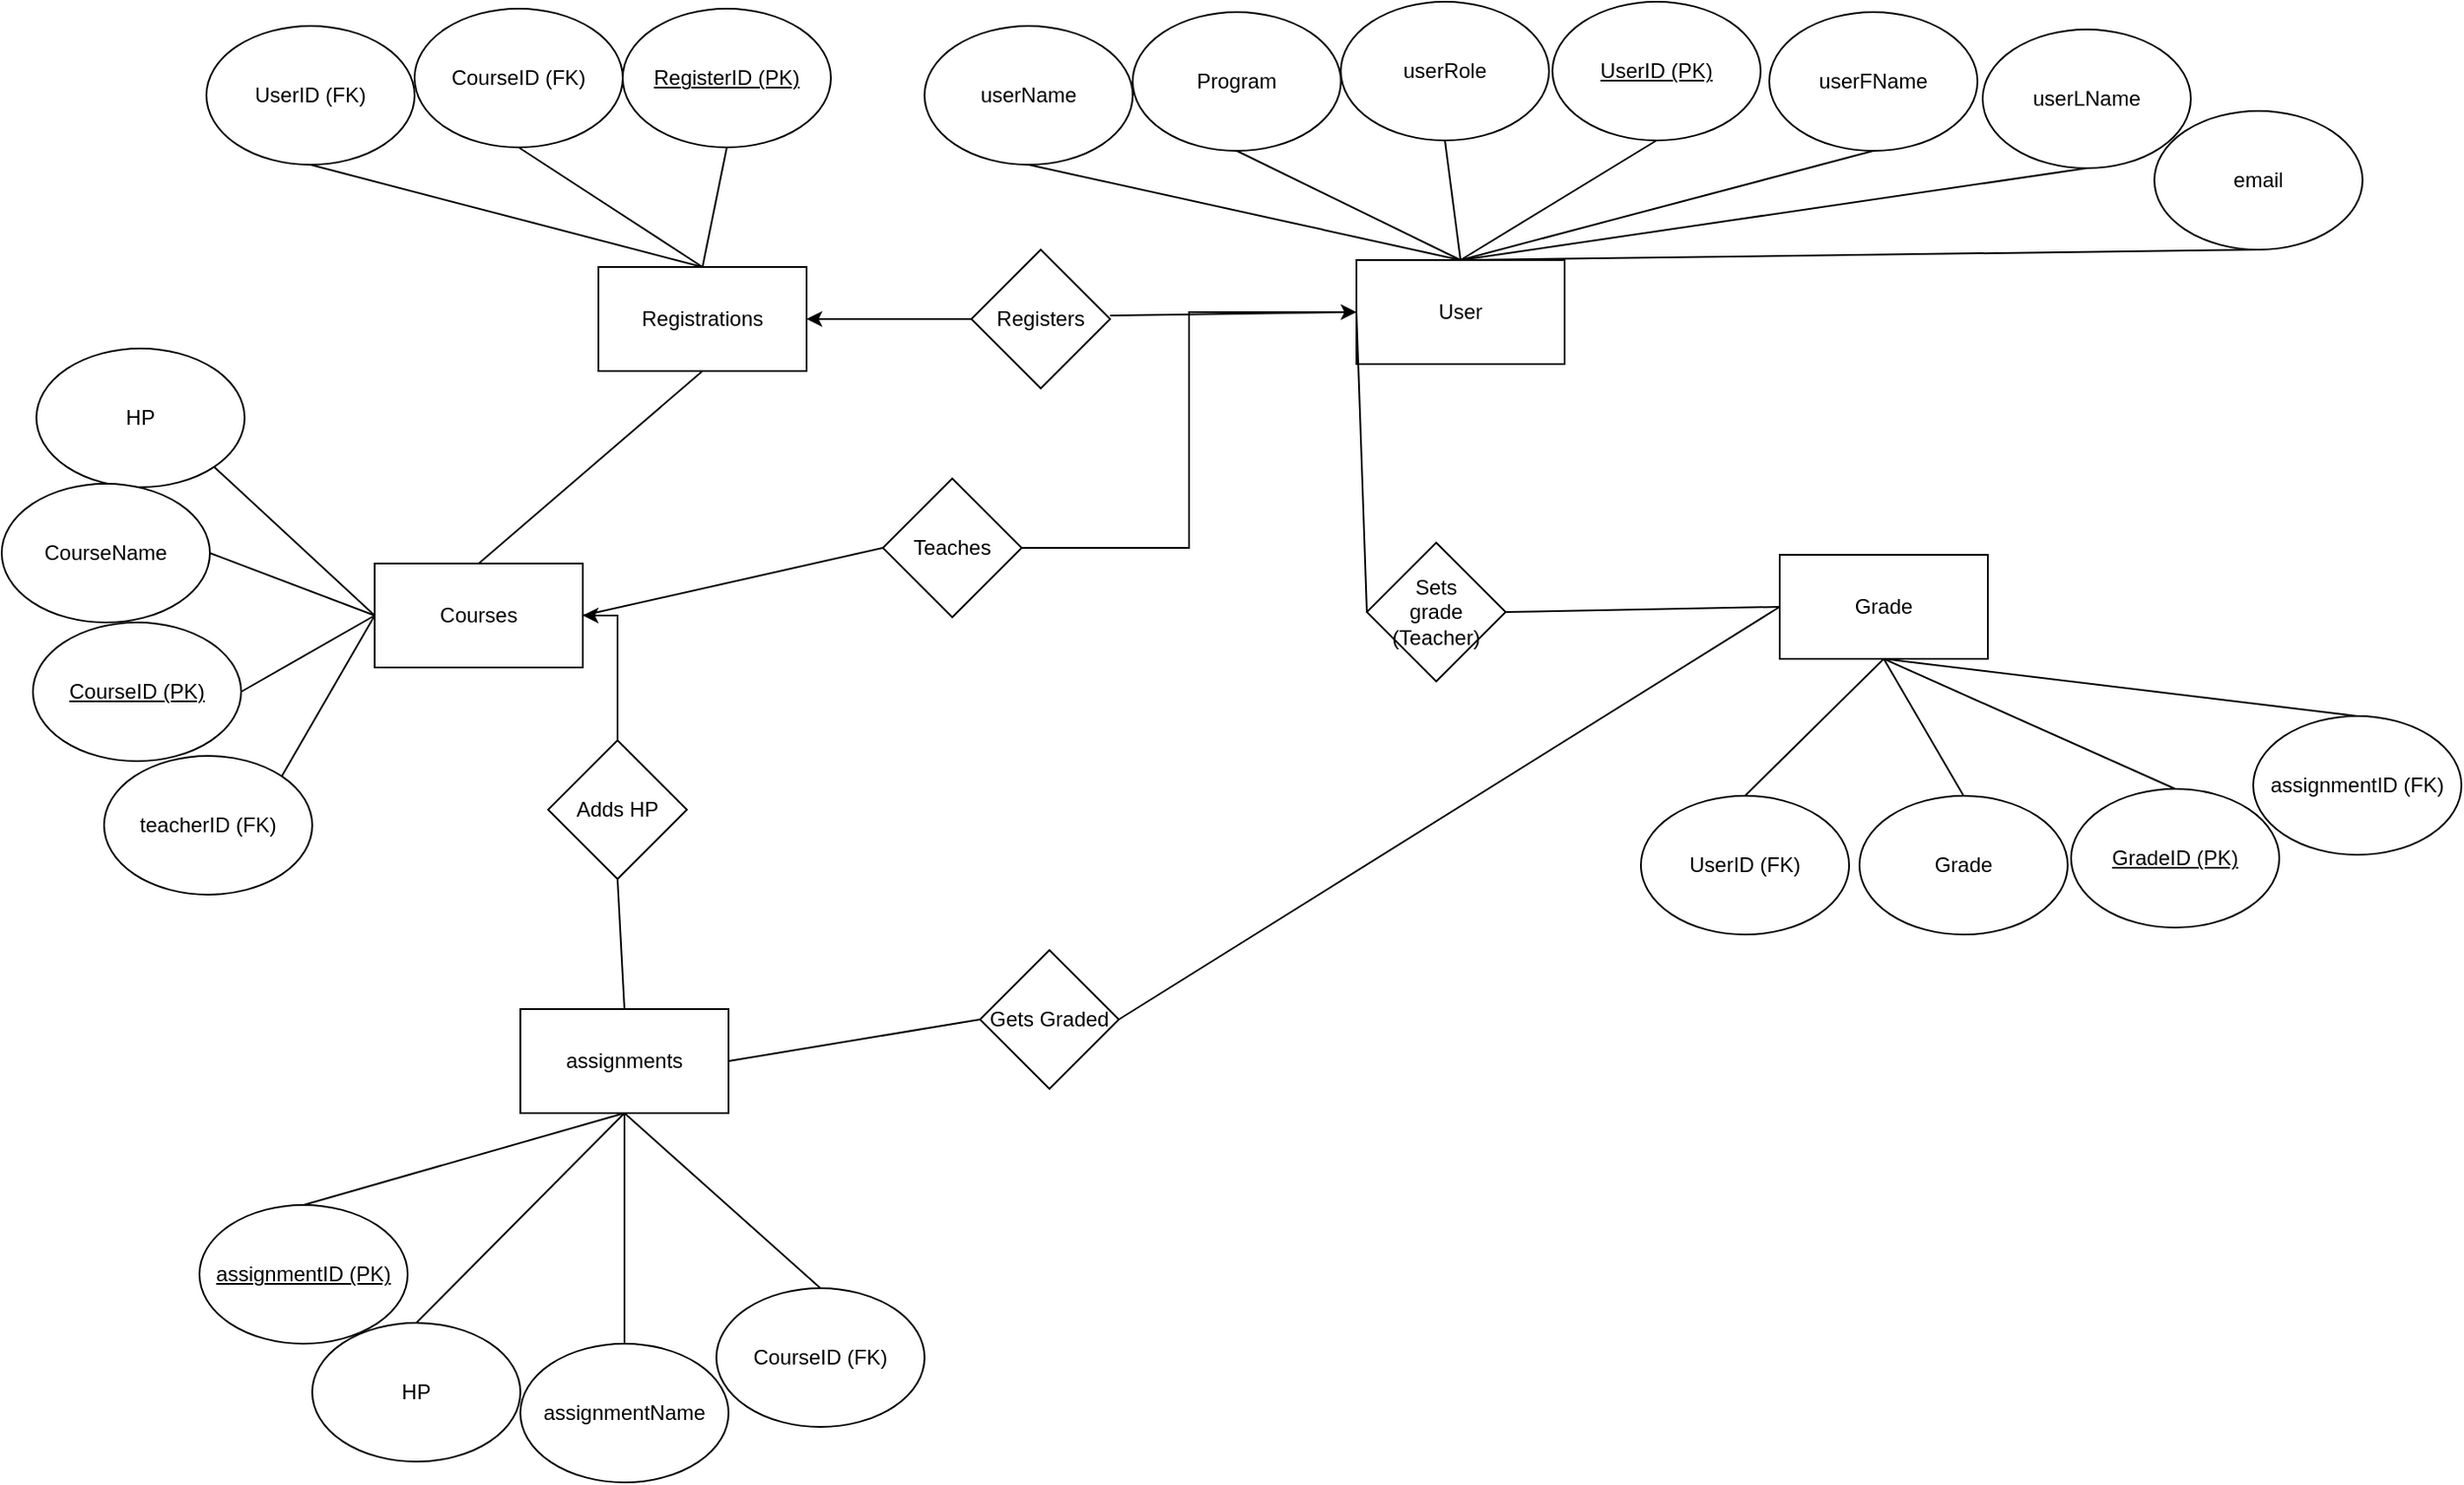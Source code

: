 <mxfile version="24.3.1" type="device">
  <diagram name="Sida-1" id="ZSHXloMIMJ0OL709_Z-S">
    <mxGraphModel dx="1434" dy="746" grid="0" gridSize="10" guides="1" tooltips="1" connect="1" arrows="1" fold="1" page="1" pageScale="1" pageWidth="3300" pageHeight="2339" background="none" math="0" shadow="0">
      <root>
        <mxCell id="0" />
        <mxCell id="1" parent="0" />
        <mxCell id="VXKyGiBqLzNJlX9-l6_K-16" value="User" style="rounded=0;whiteSpace=wrap;html=1;" parent="1" vertex="1">
          <mxGeometry x="785" y="149" width="120" height="60" as="geometry" />
        </mxCell>
        <mxCell id="VXKyGiBqLzNJlX9-l6_K-17" value="&lt;u&gt;UserID (PK)&lt;/u&gt;" style="ellipse;whiteSpace=wrap;html=1;" parent="1" vertex="1">
          <mxGeometry x="898" width="120" height="80" as="geometry" />
        </mxCell>
        <mxCell id="VXKyGiBqLzNJlX9-l6_K-26" value="Courses" style="rounded=0;whiteSpace=wrap;html=1;" parent="1" vertex="1">
          <mxGeometry x="219" y="324" width="120" height="60" as="geometry" />
        </mxCell>
        <mxCell id="VXKyGiBqLzNJlX9-l6_K-28" value="assignments" style="rounded=0;whiteSpace=wrap;html=1;" parent="1" vertex="1">
          <mxGeometry x="303" y="581" width="120" height="60" as="geometry" />
        </mxCell>
        <mxCell id="VXKyGiBqLzNJlX9-l6_K-29" value="HP" style="ellipse;whiteSpace=wrap;html=1;" parent="1" vertex="1">
          <mxGeometry x="183" y="762" width="120" height="80" as="geometry" />
        </mxCell>
        <mxCell id="VXKyGiBqLzNJlX9-l6_K-30" value="Grade" style="rounded=0;whiteSpace=wrap;html=1;" parent="1" vertex="1">
          <mxGeometry x="1029" y="319" width="120" height="60" as="geometry" />
        </mxCell>
        <mxCell id="VXKyGiBqLzNJlX9-l6_K-33" value="Registrations" style="rounded=0;whiteSpace=wrap;html=1;" parent="1" vertex="1">
          <mxGeometry x="348" y="153" width="120" height="60" as="geometry" />
        </mxCell>
        <mxCell id="VXKyGiBqLzNJlX9-l6_K-34" value="&lt;u&gt;RegisterID (PK)&lt;/u&gt;" style="ellipse;whiteSpace=wrap;html=1;" parent="1" vertex="1">
          <mxGeometry x="362" y="4" width="120" height="80" as="geometry" />
        </mxCell>
        <mxCell id="VXKyGiBqLzNJlX9-l6_K-47" value="HP" style="ellipse;whiteSpace=wrap;html=1;" parent="1" vertex="1">
          <mxGeometry x="24" y="200" width="120" height="80" as="geometry" />
        </mxCell>
        <mxCell id="VXKyGiBqLzNJlX9-l6_K-48" value="CourseName" style="ellipse;whiteSpace=wrap;html=1;" parent="1" vertex="1">
          <mxGeometry x="4" y="278" width="120" height="80" as="geometry" />
        </mxCell>
        <mxCell id="VXKyGiBqLzNJlX9-l6_K-49" value="teacherID (FK)" style="ellipse;whiteSpace=wrap;html=1;" parent="1" vertex="1">
          <mxGeometry x="63" y="435" width="120" height="80" as="geometry" />
        </mxCell>
        <mxCell id="VXKyGiBqLzNJlX9-l6_K-50" value="&lt;u&gt;CourseID (PK)&lt;/u&gt;" style="ellipse;whiteSpace=wrap;html=1;" parent="1" vertex="1">
          <mxGeometry x="22" y="358" width="120" height="80" as="geometry" />
        </mxCell>
        <mxCell id="VXKyGiBqLzNJlX9-l6_K-55" value="" style="endArrow=none;html=1;rounded=0;entryX=1;entryY=1;entryDx=0;entryDy=0;exitX=0;exitY=0.5;exitDx=0;exitDy=0;" parent="1" source="VXKyGiBqLzNJlX9-l6_K-26" target="VXKyGiBqLzNJlX9-l6_K-47" edge="1">
          <mxGeometry width="50" height="50" relative="1" as="geometry">
            <mxPoint x="124" y="335" as="sourcePoint" />
            <mxPoint x="174" y="285" as="targetPoint" />
          </mxGeometry>
        </mxCell>
        <mxCell id="VXKyGiBqLzNJlX9-l6_K-57" value="" style="endArrow=none;html=1;rounded=0;exitX=1;exitY=0.5;exitDx=0;exitDy=0;entryX=0;entryY=0.5;entryDx=0;entryDy=0;" parent="1" source="VXKyGiBqLzNJlX9-l6_K-48" target="VXKyGiBqLzNJlX9-l6_K-26" edge="1">
          <mxGeometry width="50" height="50" relative="1" as="geometry">
            <mxPoint x="364" y="276" as="sourcePoint" />
            <mxPoint x="414" y="226" as="targetPoint" />
          </mxGeometry>
        </mxCell>
        <mxCell id="VXKyGiBqLzNJlX9-l6_K-58" value="" style="endArrow=none;html=1;rounded=0;exitX=1;exitY=0.5;exitDx=0;exitDy=0;entryX=0;entryY=0.5;entryDx=0;entryDy=0;" parent="1" source="VXKyGiBqLzNJlX9-l6_K-50" target="VXKyGiBqLzNJlX9-l6_K-26" edge="1">
          <mxGeometry width="50" height="50" relative="1" as="geometry">
            <mxPoint x="364" y="276" as="sourcePoint" />
            <mxPoint x="414" y="226" as="targetPoint" />
          </mxGeometry>
        </mxCell>
        <mxCell id="VXKyGiBqLzNJlX9-l6_K-59" value="" style="endArrow=none;html=1;rounded=0;exitX=1;exitY=0;exitDx=0;exitDy=0;entryX=0;entryY=0.5;entryDx=0;entryDy=0;" parent="1" source="VXKyGiBqLzNJlX9-l6_K-49" target="VXKyGiBqLzNJlX9-l6_K-26" edge="1">
          <mxGeometry width="50" height="50" relative="1" as="geometry">
            <mxPoint x="213" y="483" as="sourcePoint" />
            <mxPoint x="263" y="433" as="targetPoint" />
          </mxGeometry>
        </mxCell>
        <mxCell id="VXKyGiBqLzNJlX9-l6_K-62" value="assignmentName" style="ellipse;whiteSpace=wrap;html=1;" parent="1" vertex="1">
          <mxGeometry x="303" y="774" width="120" height="80" as="geometry" />
        </mxCell>
        <mxCell id="VXKyGiBqLzNJlX9-l6_K-63" value="&lt;u&gt;assignmentID (PK)&lt;/u&gt;" style="ellipse;whiteSpace=wrap;html=1;" parent="1" vertex="1">
          <mxGeometry x="118" y="694" width="120" height="80" as="geometry" />
        </mxCell>
        <mxCell id="VXKyGiBqLzNJlX9-l6_K-64" value="CourseID (FK)" style="ellipse;whiteSpace=wrap;html=1;" parent="1" vertex="1">
          <mxGeometry x="416" y="742" width="120" height="80" as="geometry" />
        </mxCell>
        <mxCell id="VXKyGiBqLzNJlX9-l6_K-65" value="" style="endArrow=none;html=1;rounded=0;entryX=0.5;entryY=0;entryDx=0;entryDy=0;exitX=0.5;exitY=1;exitDx=0;exitDy=0;" parent="1" source="VXKyGiBqLzNJlX9-l6_K-28" target="VXKyGiBqLzNJlX9-l6_K-63" edge="1">
          <mxGeometry width="50" height="50" relative="1" as="geometry">
            <mxPoint x="377" y="574" as="sourcePoint" />
            <mxPoint x="427" y="524" as="targetPoint" />
          </mxGeometry>
        </mxCell>
        <mxCell id="VXKyGiBqLzNJlX9-l6_K-66" value="" style="endArrow=none;html=1;rounded=0;exitX=0.5;exitY=0;exitDx=0;exitDy=0;entryX=0.5;entryY=1;entryDx=0;entryDy=0;" parent="1" source="VXKyGiBqLzNJlX9-l6_K-64" target="VXKyGiBqLzNJlX9-l6_K-28" edge="1">
          <mxGeometry width="50" height="50" relative="1" as="geometry">
            <mxPoint x="377" y="574" as="sourcePoint" />
            <mxPoint x="427" y="524" as="targetPoint" />
          </mxGeometry>
        </mxCell>
        <mxCell id="VXKyGiBqLzNJlX9-l6_K-67" value="" style="endArrow=none;html=1;rounded=0;exitX=0.5;exitY=0;exitDx=0;exitDy=0;entryX=0.5;entryY=1;entryDx=0;entryDy=0;" parent="1" source="VXKyGiBqLzNJlX9-l6_K-62" target="VXKyGiBqLzNJlX9-l6_K-28" edge="1">
          <mxGeometry width="50" height="50" relative="1" as="geometry">
            <mxPoint x="377" y="574" as="sourcePoint" />
            <mxPoint x="427" y="524" as="targetPoint" />
          </mxGeometry>
        </mxCell>
        <mxCell id="VXKyGiBqLzNJlX9-l6_K-69" value="" style="endArrow=none;html=1;rounded=0;entryX=0.5;entryY=0;entryDx=0;entryDy=0;exitX=0.5;exitY=1;exitDx=0;exitDy=0;" parent="1" source="VXKyGiBqLzNJlX9-l6_K-28" target="VXKyGiBqLzNJlX9-l6_K-29" edge="1">
          <mxGeometry width="50" height="50" relative="1" as="geometry">
            <mxPoint x="377" y="574" as="sourcePoint" />
            <mxPoint x="427" y="524" as="targetPoint" />
          </mxGeometry>
        </mxCell>
        <mxCell id="VXKyGiBqLzNJlX9-l6_K-71" value="UserID (FK)" style="ellipse;whiteSpace=wrap;html=1;" parent="1" vertex="1">
          <mxGeometry x="949" y="458" width="120" height="80" as="geometry" />
        </mxCell>
        <mxCell id="VXKyGiBqLzNJlX9-l6_K-75" value="" style="endArrow=none;html=1;rounded=0;exitX=0.5;exitY=0;exitDx=0;exitDy=0;entryX=0.5;entryY=1;entryDx=0;entryDy=0;" parent="1" source="VXKyGiBqLzNJlX9-l6_K-71" target="VXKyGiBqLzNJlX9-l6_K-30" edge="1">
          <mxGeometry width="50" height="50" relative="1" as="geometry">
            <mxPoint x="377" y="474" as="sourcePoint" />
            <mxPoint x="427" y="424" as="targetPoint" />
          </mxGeometry>
        </mxCell>
        <mxCell id="VXKyGiBqLzNJlX9-l6_K-77" value="UserID (FK)" style="ellipse;whiteSpace=wrap;html=1;" parent="1" vertex="1">
          <mxGeometry x="122" y="14" width="120" height="80" as="geometry" />
        </mxCell>
        <mxCell id="VXKyGiBqLzNJlX9-l6_K-78" value="CourseID (FK)" style="ellipse;whiteSpace=wrap;html=1;" parent="1" vertex="1">
          <mxGeometry x="242" y="4" width="120" height="80" as="geometry" />
        </mxCell>
        <mxCell id="VXKyGiBqLzNJlX9-l6_K-79" value="" style="endArrow=none;html=1;rounded=0;entryX=0.5;entryY=1;entryDx=0;entryDy=0;exitX=0.5;exitY=0;exitDx=0;exitDy=0;" parent="1" source="VXKyGiBqLzNJlX9-l6_K-33" target="VXKyGiBqLzNJlX9-l6_K-34" edge="1">
          <mxGeometry width="50" height="50" relative="1" as="geometry">
            <mxPoint x="377" y="274" as="sourcePoint" />
            <mxPoint x="427" y="224" as="targetPoint" />
          </mxGeometry>
        </mxCell>
        <mxCell id="VXKyGiBqLzNJlX9-l6_K-80" value="" style="endArrow=none;html=1;rounded=0;entryX=0.5;entryY=1;entryDx=0;entryDy=0;exitX=0.5;exitY=0;exitDx=0;exitDy=0;" parent="1" source="VXKyGiBqLzNJlX9-l6_K-33" target="VXKyGiBqLzNJlX9-l6_K-78" edge="1">
          <mxGeometry width="50" height="50" relative="1" as="geometry">
            <mxPoint x="377" y="274" as="sourcePoint" />
            <mxPoint x="427" y="224" as="targetPoint" />
          </mxGeometry>
        </mxCell>
        <mxCell id="VXKyGiBqLzNJlX9-l6_K-81" value="" style="endArrow=none;html=1;rounded=0;exitX=0.5;exitY=1;exitDx=0;exitDy=0;entryX=0.5;entryY=0;entryDx=0;entryDy=0;" parent="1" source="VXKyGiBqLzNJlX9-l6_K-77" target="VXKyGiBqLzNJlX9-l6_K-33" edge="1">
          <mxGeometry width="50" height="50" relative="1" as="geometry">
            <mxPoint x="377" y="274" as="sourcePoint" />
            <mxPoint x="427" y="224" as="targetPoint" />
          </mxGeometry>
        </mxCell>
        <mxCell id="VXKyGiBqLzNJlX9-l6_K-85" value="Program" style="ellipse;whiteSpace=wrap;html=1;" parent="1" vertex="1">
          <mxGeometry x="656" y="6" width="120" height="80" as="geometry" />
        </mxCell>
        <mxCell id="VXKyGiBqLzNJlX9-l6_K-86" value="userLName" style="ellipse;whiteSpace=wrap;html=1;" parent="1" vertex="1">
          <mxGeometry x="1146" y="16" width="120" height="80" as="geometry" />
        </mxCell>
        <mxCell id="VXKyGiBqLzNJlX9-l6_K-87" value="userFName" style="ellipse;whiteSpace=wrap;html=1;" parent="1" vertex="1">
          <mxGeometry x="1023" y="6" width="120" height="80" as="geometry" />
        </mxCell>
        <mxCell id="VXKyGiBqLzNJlX9-l6_K-88" value="userRole" style="ellipse;whiteSpace=wrap;html=1;" parent="1" vertex="1">
          <mxGeometry x="776" width="120" height="80" as="geometry" />
        </mxCell>
        <mxCell id="VXKyGiBqLzNJlX9-l6_K-90" value="" style="endArrow=none;html=1;rounded=0;entryX=0.5;entryY=1;entryDx=0;entryDy=0;exitX=0.5;exitY=0;exitDx=0;exitDy=0;" parent="1" source="VXKyGiBqLzNJlX9-l6_K-16" target="VXKyGiBqLzNJlX9-l6_K-85" edge="1">
          <mxGeometry width="50" height="50" relative="1" as="geometry">
            <mxPoint x="957" y="375" as="sourcePoint" />
            <mxPoint x="1007" y="325" as="targetPoint" />
          </mxGeometry>
        </mxCell>
        <mxCell id="VXKyGiBqLzNJlX9-l6_K-91" value="" style="endArrow=none;html=1;rounded=0;entryX=0.5;entryY=1;entryDx=0;entryDy=0;exitX=0.5;exitY=0;exitDx=0;exitDy=0;" parent="1" source="VXKyGiBqLzNJlX9-l6_K-16" target="VXKyGiBqLzNJlX9-l6_K-86" edge="1">
          <mxGeometry width="50" height="50" relative="1" as="geometry">
            <mxPoint x="957" y="375" as="sourcePoint" />
            <mxPoint x="1007" y="325" as="targetPoint" />
          </mxGeometry>
        </mxCell>
        <mxCell id="VXKyGiBqLzNJlX9-l6_K-92" value="" style="endArrow=none;html=1;rounded=0;entryX=0.5;entryY=1;entryDx=0;entryDy=0;exitX=0.5;exitY=0;exitDx=0;exitDy=0;" parent="1" source="VXKyGiBqLzNJlX9-l6_K-16" target="VXKyGiBqLzNJlX9-l6_K-88" edge="1">
          <mxGeometry width="50" height="50" relative="1" as="geometry">
            <mxPoint x="957" y="375" as="sourcePoint" />
            <mxPoint x="1007" y="325" as="targetPoint" />
          </mxGeometry>
        </mxCell>
        <mxCell id="VXKyGiBqLzNJlX9-l6_K-93" value="" style="endArrow=none;html=1;rounded=0;entryX=0.5;entryY=1;entryDx=0;entryDy=0;exitX=0.5;exitY=0;exitDx=0;exitDy=0;" parent="1" source="VXKyGiBqLzNJlX9-l6_K-16" target="VXKyGiBqLzNJlX9-l6_K-17" edge="1">
          <mxGeometry width="50" height="50" relative="1" as="geometry">
            <mxPoint x="957" y="375" as="sourcePoint" />
            <mxPoint x="1007" y="325" as="targetPoint" />
          </mxGeometry>
        </mxCell>
        <mxCell id="VXKyGiBqLzNJlX9-l6_K-94" value="" style="endArrow=none;html=1;rounded=0;entryX=0.5;entryY=1;entryDx=0;entryDy=0;exitX=0.5;exitY=0;exitDx=0;exitDy=0;" parent="1" source="VXKyGiBqLzNJlX9-l6_K-16" target="VXKyGiBqLzNJlX9-l6_K-87" edge="1">
          <mxGeometry width="50" height="50" relative="1" as="geometry">
            <mxPoint x="957" y="375" as="sourcePoint" />
            <mxPoint x="1007" y="325" as="targetPoint" />
          </mxGeometry>
        </mxCell>
        <mxCell id="VXKyGiBqLzNJlX9-l6_K-95" value="Grade" style="ellipse;whiteSpace=wrap;html=1;" parent="1" vertex="1">
          <mxGeometry x="1075" y="458" width="120" height="80" as="geometry" />
        </mxCell>
        <mxCell id="VXKyGiBqLzNJlX9-l6_K-96" value="assignmentID (FK)" style="ellipse;whiteSpace=wrap;html=1;" parent="1" vertex="1">
          <mxGeometry x="1302" y="412" width="120" height="80" as="geometry" />
        </mxCell>
        <mxCell id="VXKyGiBqLzNJlX9-l6_K-97" value="&lt;u&gt;GradeID (PK)&lt;/u&gt;" style="ellipse;whiteSpace=wrap;html=1;" parent="1" vertex="1">
          <mxGeometry x="1197" y="454" width="120" height="80" as="geometry" />
        </mxCell>
        <mxCell id="VXKyGiBqLzNJlX9-l6_K-99" value="" style="endArrow=none;html=1;rounded=0;exitX=0.5;exitY=0;exitDx=0;exitDy=0;entryX=0.5;entryY=1;entryDx=0;entryDy=0;" parent="1" source="VXKyGiBqLzNJlX9-l6_K-95" target="VXKyGiBqLzNJlX9-l6_K-30" edge="1">
          <mxGeometry width="50" height="50" relative="1" as="geometry">
            <mxPoint x="920" y="374" as="sourcePoint" />
            <mxPoint x="970" y="324" as="targetPoint" />
          </mxGeometry>
        </mxCell>
        <mxCell id="VXKyGiBqLzNJlX9-l6_K-100" value="" style="endArrow=none;html=1;rounded=0;exitX=0.5;exitY=0;exitDx=0;exitDy=0;entryX=0.5;entryY=1;entryDx=0;entryDy=0;" parent="1" source="VXKyGiBqLzNJlX9-l6_K-97" target="VXKyGiBqLzNJlX9-l6_K-30" edge="1">
          <mxGeometry width="50" height="50" relative="1" as="geometry">
            <mxPoint x="920" y="374" as="sourcePoint" />
            <mxPoint x="970" y="324" as="targetPoint" />
          </mxGeometry>
        </mxCell>
        <mxCell id="VXKyGiBqLzNJlX9-l6_K-101" value="" style="endArrow=none;html=1;rounded=0;entryX=0.5;entryY=0;entryDx=0;entryDy=0;exitX=0.5;exitY=1;exitDx=0;exitDy=0;" parent="1" source="VXKyGiBqLzNJlX9-l6_K-30" target="VXKyGiBqLzNJlX9-l6_K-96" edge="1">
          <mxGeometry width="50" height="50" relative="1" as="geometry">
            <mxPoint x="920" y="374" as="sourcePoint" />
            <mxPoint x="970" y="324" as="targetPoint" />
          </mxGeometry>
        </mxCell>
        <mxCell id="NftuAMmTHWeU5gFb8gS5-18" style="edgeStyle=orthogonalEdgeStyle;rounded=0;orthogonalLoop=1;jettySize=auto;html=1;entryX=1;entryY=0.5;entryDx=0;entryDy=0;" parent="1" source="NftuAMmTHWeU5gFb8gS5-1" target="VXKyGiBqLzNJlX9-l6_K-33" edge="1">
          <mxGeometry relative="1" as="geometry" />
        </mxCell>
        <mxCell id="NftuAMmTHWeU5gFb8gS5-1" value="Registers" style="rhombus;whiteSpace=wrap;html=1;" parent="1" vertex="1">
          <mxGeometry x="563" y="143" width="80" height="80" as="geometry" />
        </mxCell>
        <mxCell id="NftuAMmTHWeU5gFb8gS5-2" value="" style="endArrow=none;html=1;rounded=0;entryX=0;entryY=0.5;entryDx=0;entryDy=0;exitX=1;exitY=0.475;exitDx=0;exitDy=0;exitPerimeter=0;" parent="1" source="NftuAMmTHWeU5gFb8gS5-1" target="VXKyGiBqLzNJlX9-l6_K-16" edge="1">
          <mxGeometry width="50" height="50" relative="1" as="geometry">
            <mxPoint x="703" y="394" as="sourcePoint" />
            <mxPoint x="753" y="344" as="targetPoint" />
          </mxGeometry>
        </mxCell>
        <mxCell id="NftuAMmTHWeU5gFb8gS5-27" style="edgeStyle=orthogonalEdgeStyle;rounded=0;orthogonalLoop=1;jettySize=auto;html=1;entryX=1;entryY=0.5;entryDx=0;entryDy=0;" parent="1" source="NftuAMmTHWeU5gFb8gS5-4" target="VXKyGiBqLzNJlX9-l6_K-26" edge="1">
          <mxGeometry relative="1" as="geometry" />
        </mxCell>
        <mxCell id="NftuAMmTHWeU5gFb8gS5-4" value="Adds HP" style="rhombus;whiteSpace=wrap;html=1;" parent="1" vertex="1">
          <mxGeometry x="319" y="426" width="80" height="80" as="geometry" />
        </mxCell>
        <mxCell id="NftuAMmTHWeU5gFb8gS5-14" value="Sets&lt;div&gt;grade&lt;br&gt;(Teacher)&lt;/div&gt;" style="rhombus;whiteSpace=wrap;html=1;" parent="1" vertex="1">
          <mxGeometry x="791" y="312" width="80" height="80" as="geometry" />
        </mxCell>
        <mxCell id="NftuAMmTHWeU5gFb8gS5-15" value="" style="endArrow=none;html=1;rounded=0;entryX=0;entryY=0.5;entryDx=0;entryDy=0;exitX=0;exitY=0.5;exitDx=0;exitDy=0;" parent="1" source="NftuAMmTHWeU5gFb8gS5-14" target="VXKyGiBqLzNJlX9-l6_K-16" edge="1">
          <mxGeometry width="50" height="50" relative="1" as="geometry">
            <mxPoint x="767" y="458" as="sourcePoint" />
            <mxPoint x="817" y="408" as="targetPoint" />
          </mxGeometry>
        </mxCell>
        <mxCell id="NftuAMmTHWeU5gFb8gS5-16" value="" style="endArrow=none;html=1;rounded=0;entryX=1;entryY=0.5;entryDx=0;entryDy=0;exitX=0;exitY=0.5;exitDx=0;exitDy=0;" parent="1" source="VXKyGiBqLzNJlX9-l6_K-30" target="NftuAMmTHWeU5gFb8gS5-14" edge="1">
          <mxGeometry width="50" height="50" relative="1" as="geometry">
            <mxPoint x="767" y="458" as="sourcePoint" />
            <mxPoint x="817" y="408" as="targetPoint" />
          </mxGeometry>
        </mxCell>
        <mxCell id="NftuAMmTHWeU5gFb8gS5-20" value="" style="endArrow=none;html=1;rounded=0;entryX=0.5;entryY=1;entryDx=0;entryDy=0;exitX=0.5;exitY=0;exitDx=0;exitDy=0;" parent="1" source="VXKyGiBqLzNJlX9-l6_K-28" target="NftuAMmTHWeU5gFb8gS5-4" edge="1">
          <mxGeometry width="50" height="50" relative="1" as="geometry">
            <mxPoint x="767" y="458" as="sourcePoint" />
            <mxPoint x="817" y="408" as="targetPoint" />
          </mxGeometry>
        </mxCell>
        <mxCell id="NftuAMmTHWeU5gFb8gS5-26" style="edgeStyle=orthogonalEdgeStyle;rounded=0;orthogonalLoop=1;jettySize=auto;html=1;entryX=0;entryY=0.5;entryDx=0;entryDy=0;" parent="1" source="NftuAMmTHWeU5gFb8gS5-21" target="VXKyGiBqLzNJlX9-l6_K-16" edge="1">
          <mxGeometry relative="1" as="geometry" />
        </mxCell>
        <mxCell id="NftuAMmTHWeU5gFb8gS5-21" value="Teaches" style="rhombus;whiteSpace=wrap;html=1;" parent="1" vertex="1">
          <mxGeometry x="512" y="275" width="80" height="80" as="geometry" />
        </mxCell>
        <mxCell id="NftuAMmTHWeU5gFb8gS5-25" value="" style="endArrow=none;html=1;rounded=0;entryX=1;entryY=0.5;entryDx=0;entryDy=0;exitX=0;exitY=0.5;exitDx=0;exitDy=0;" parent="1" source="NftuAMmTHWeU5gFb8gS5-21" target="VXKyGiBqLzNJlX9-l6_K-26" edge="1">
          <mxGeometry width="50" height="50" relative="1" as="geometry">
            <mxPoint x="678" y="280" as="sourcePoint" />
            <mxPoint x="728" y="230" as="targetPoint" />
          </mxGeometry>
        </mxCell>
        <mxCell id="NftuAMmTHWeU5gFb8gS5-28" value="" style="endArrow=none;html=1;rounded=0;entryX=0.5;entryY=1;entryDx=0;entryDy=0;exitX=0.5;exitY=0;exitDx=0;exitDy=0;" parent="1" source="VXKyGiBqLzNJlX9-l6_K-26" target="VXKyGiBqLzNJlX9-l6_K-33" edge="1">
          <mxGeometry width="50" height="50" relative="1" as="geometry">
            <mxPoint x="498" y="380" as="sourcePoint" />
            <mxPoint x="548" y="330" as="targetPoint" />
          </mxGeometry>
        </mxCell>
        <mxCell id="NftuAMmTHWeU5gFb8gS5-29" value="Gets Graded" style="rhombus;whiteSpace=wrap;html=1;" parent="1" vertex="1">
          <mxGeometry x="568" y="547" width="80" height="80" as="geometry" />
        </mxCell>
        <mxCell id="NftuAMmTHWeU5gFb8gS5-30" value="" style="endArrow=none;html=1;rounded=0;entryX=0;entryY=0.5;entryDx=0;entryDy=0;exitX=1;exitY=0.5;exitDx=0;exitDy=0;" parent="1" source="NftuAMmTHWeU5gFb8gS5-29" target="VXKyGiBqLzNJlX9-l6_K-30" edge="1">
          <mxGeometry width="50" height="50" relative="1" as="geometry">
            <mxPoint x="810" y="480" as="sourcePoint" />
            <mxPoint x="860" y="430" as="targetPoint" />
          </mxGeometry>
        </mxCell>
        <mxCell id="NftuAMmTHWeU5gFb8gS5-31" value="" style="endArrow=none;html=1;rounded=0;exitX=0;exitY=0.5;exitDx=0;exitDy=0;entryX=1;entryY=0.5;entryDx=0;entryDy=0;" parent="1" source="NftuAMmTHWeU5gFb8gS5-29" target="VXKyGiBqLzNJlX9-l6_K-28" edge="1">
          <mxGeometry width="50" height="50" relative="1" as="geometry">
            <mxPoint x="810" y="480" as="sourcePoint" />
            <mxPoint x="736" y="558" as="targetPoint" />
          </mxGeometry>
        </mxCell>
        <mxCell id="U71lK5j3W1eUDRXPA4B3-1" value="userName" style="ellipse;whiteSpace=wrap;html=1;" vertex="1" parent="1">
          <mxGeometry x="536" y="14" width="120" height="80" as="geometry" />
        </mxCell>
        <mxCell id="U71lK5j3W1eUDRXPA4B3-2" value="" style="endArrow=none;html=1;rounded=0;exitX=0.5;exitY=1;exitDx=0;exitDy=0;entryX=0.5;entryY=0;entryDx=0;entryDy=0;" edge="1" parent="1" source="U71lK5j3W1eUDRXPA4B3-1" target="VXKyGiBqLzNJlX9-l6_K-16">
          <mxGeometry width="50" height="50" relative="1" as="geometry">
            <mxPoint x="703" y="409" as="sourcePoint" />
            <mxPoint x="753" y="359" as="targetPoint" />
          </mxGeometry>
        </mxCell>
        <mxCell id="U71lK5j3W1eUDRXPA4B3-3" value="email" style="ellipse;whiteSpace=wrap;html=1;" vertex="1" parent="1">
          <mxGeometry x="1245" y="63" width="120" height="80" as="geometry" />
        </mxCell>
        <mxCell id="U71lK5j3W1eUDRXPA4B3-4" value="" style="endArrow=none;html=1;rounded=0;entryX=0.5;entryY=1;entryDx=0;entryDy=0;exitX=0.5;exitY=0;exitDx=0;exitDy=0;" edge="1" parent="1" source="VXKyGiBqLzNJlX9-l6_K-16" target="U71lK5j3W1eUDRXPA4B3-3">
          <mxGeometry width="50" height="50" relative="1" as="geometry">
            <mxPoint x="703" y="409" as="sourcePoint" />
            <mxPoint x="753" y="359" as="targetPoint" />
          </mxGeometry>
        </mxCell>
      </root>
    </mxGraphModel>
  </diagram>
</mxfile>
